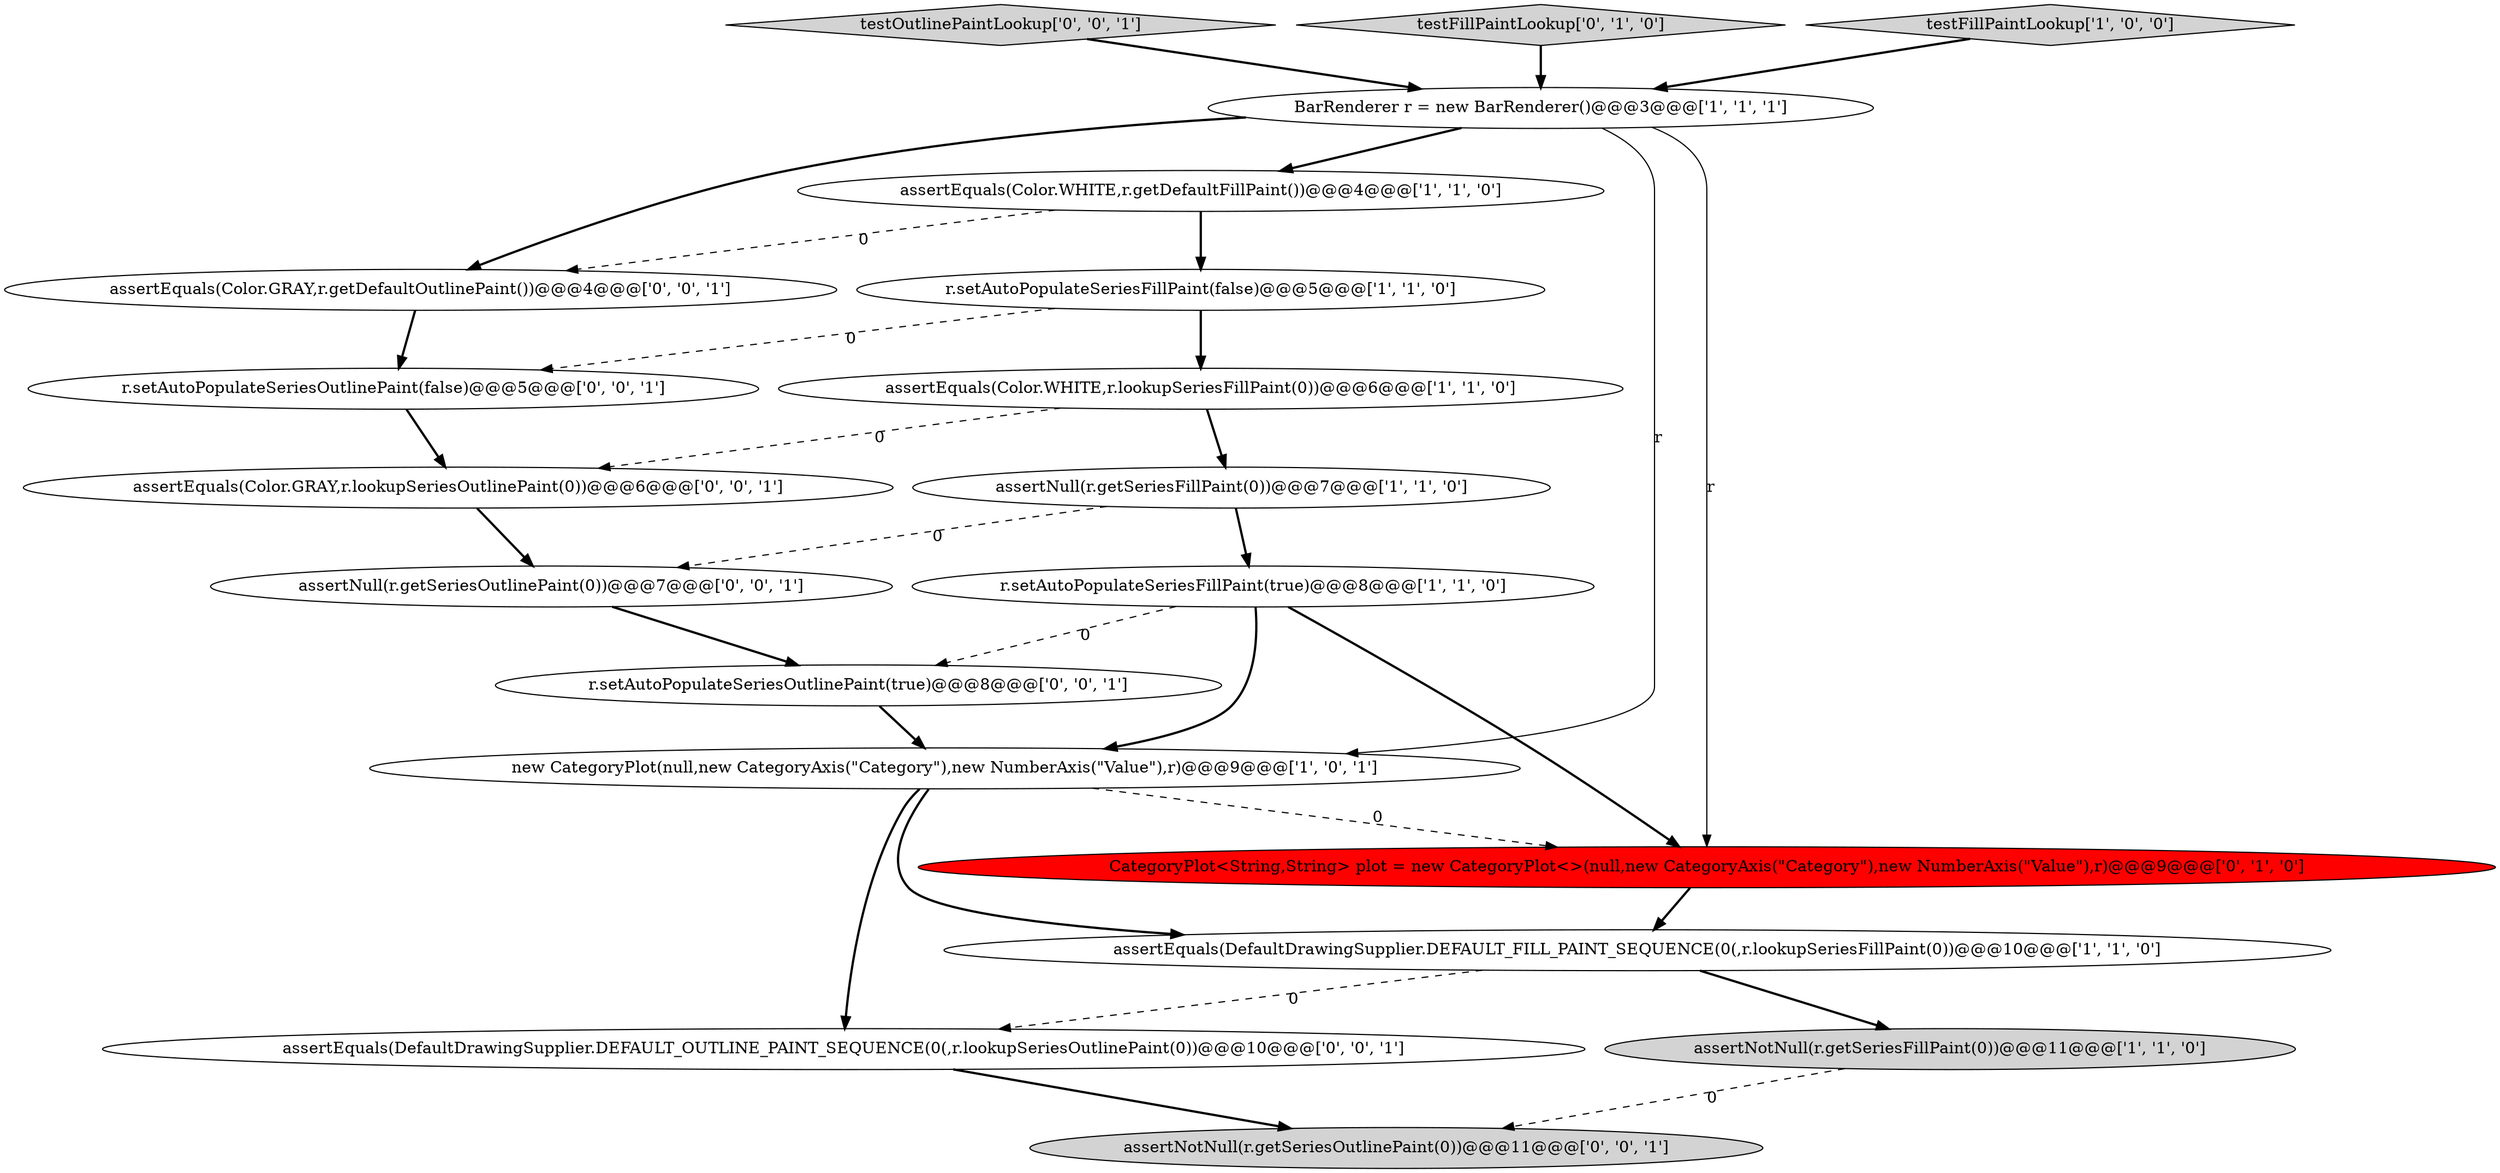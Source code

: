 digraph {
3 [style = filled, label = "r.setAutoPopulateSeriesFillPaint(false)@@@5@@@['1', '1', '0']", fillcolor = white, shape = ellipse image = "AAA0AAABBB1BBB"];
8 [style = filled, label = "assertEquals(Color.WHITE,r.lookupSeriesFillPaint(0))@@@6@@@['1', '1', '0']", fillcolor = white, shape = ellipse image = "AAA0AAABBB1BBB"];
18 [style = filled, label = "assertEquals(Color.GRAY,r.getDefaultOutlinePaint())@@@4@@@['0', '0', '1']", fillcolor = white, shape = ellipse image = "AAA0AAABBB3BBB"];
9 [style = filled, label = "assertEquals(DefaultDrawingSupplier.DEFAULT_FILL_PAINT_SEQUENCE(0(,r.lookupSeriesFillPaint(0))@@@10@@@['1', '1', '0']", fillcolor = white, shape = ellipse image = "AAA0AAABBB1BBB"];
13 [style = filled, label = "assertNull(r.getSeriesOutlinePaint(0))@@@7@@@['0', '0', '1']", fillcolor = white, shape = ellipse image = "AAA0AAABBB3BBB"];
17 [style = filled, label = "testOutlinePaintLookup['0', '0', '1']", fillcolor = lightgray, shape = diamond image = "AAA0AAABBB3BBB"];
6 [style = filled, label = "assertNull(r.getSeriesFillPaint(0))@@@7@@@['1', '1', '0']", fillcolor = white, shape = ellipse image = "AAA0AAABBB1BBB"];
14 [style = filled, label = "r.setAutoPopulateSeriesOutlinePaint(true)@@@8@@@['0', '0', '1']", fillcolor = white, shape = ellipse image = "AAA0AAABBB3BBB"];
19 [style = filled, label = "assertNotNull(r.getSeriesOutlinePaint(0))@@@11@@@['0', '0', '1']", fillcolor = lightgray, shape = ellipse image = "AAA0AAABBB3BBB"];
7 [style = filled, label = "new CategoryPlot(null,new CategoryAxis(\"Category\"),new NumberAxis(\"Value\"),r)@@@9@@@['1', '0', '1']", fillcolor = white, shape = ellipse image = "AAA0AAABBB1BBB"];
12 [style = filled, label = "assertEquals(Color.GRAY,r.lookupSeriesOutlinePaint(0))@@@6@@@['0', '0', '1']", fillcolor = white, shape = ellipse image = "AAA0AAABBB3BBB"];
0 [style = filled, label = "assertNotNull(r.getSeriesFillPaint(0))@@@11@@@['1', '1', '0']", fillcolor = lightgray, shape = ellipse image = "AAA0AAABBB1BBB"];
16 [style = filled, label = "r.setAutoPopulateSeriesOutlinePaint(false)@@@5@@@['0', '0', '1']", fillcolor = white, shape = ellipse image = "AAA0AAABBB3BBB"];
10 [style = filled, label = "CategoryPlot<String,String> plot = new CategoryPlot<>(null,new CategoryAxis(\"Category\"),new NumberAxis(\"Value\"),r)@@@9@@@['0', '1', '0']", fillcolor = red, shape = ellipse image = "AAA1AAABBB2BBB"];
15 [style = filled, label = "assertEquals(DefaultDrawingSupplier.DEFAULT_OUTLINE_PAINT_SEQUENCE(0(,r.lookupSeriesOutlinePaint(0))@@@10@@@['0', '0', '1']", fillcolor = white, shape = ellipse image = "AAA0AAABBB3BBB"];
11 [style = filled, label = "testFillPaintLookup['0', '1', '0']", fillcolor = lightgray, shape = diamond image = "AAA0AAABBB2BBB"];
1 [style = filled, label = "testFillPaintLookup['1', '0', '0']", fillcolor = lightgray, shape = diamond image = "AAA0AAABBB1BBB"];
5 [style = filled, label = "r.setAutoPopulateSeriesFillPaint(true)@@@8@@@['1', '1', '0']", fillcolor = white, shape = ellipse image = "AAA0AAABBB1BBB"];
2 [style = filled, label = "BarRenderer r = new BarRenderer()@@@3@@@['1', '1', '1']", fillcolor = white, shape = ellipse image = "AAA0AAABBB1BBB"];
4 [style = filled, label = "assertEquals(Color.WHITE,r.getDefaultFillPaint())@@@4@@@['1', '1', '0']", fillcolor = white, shape = ellipse image = "AAA0AAABBB1BBB"];
2->7 [style = solid, label="r"];
5->10 [style = bold, label=""];
4->3 [style = bold, label=""];
4->18 [style = dashed, label="0"];
5->14 [style = dashed, label="0"];
9->0 [style = bold, label=""];
0->19 [style = dashed, label="0"];
2->10 [style = solid, label="r"];
2->18 [style = bold, label=""];
8->12 [style = dashed, label="0"];
8->6 [style = bold, label=""];
15->19 [style = bold, label=""];
2->4 [style = bold, label=""];
11->2 [style = bold, label=""];
14->7 [style = bold, label=""];
7->9 [style = bold, label=""];
12->13 [style = bold, label=""];
6->5 [style = bold, label=""];
6->13 [style = dashed, label="0"];
17->2 [style = bold, label=""];
3->8 [style = bold, label=""];
5->7 [style = bold, label=""];
7->15 [style = bold, label=""];
7->10 [style = dashed, label="0"];
1->2 [style = bold, label=""];
10->9 [style = bold, label=""];
16->12 [style = bold, label=""];
13->14 [style = bold, label=""];
3->16 [style = dashed, label="0"];
9->15 [style = dashed, label="0"];
18->16 [style = bold, label=""];
}
